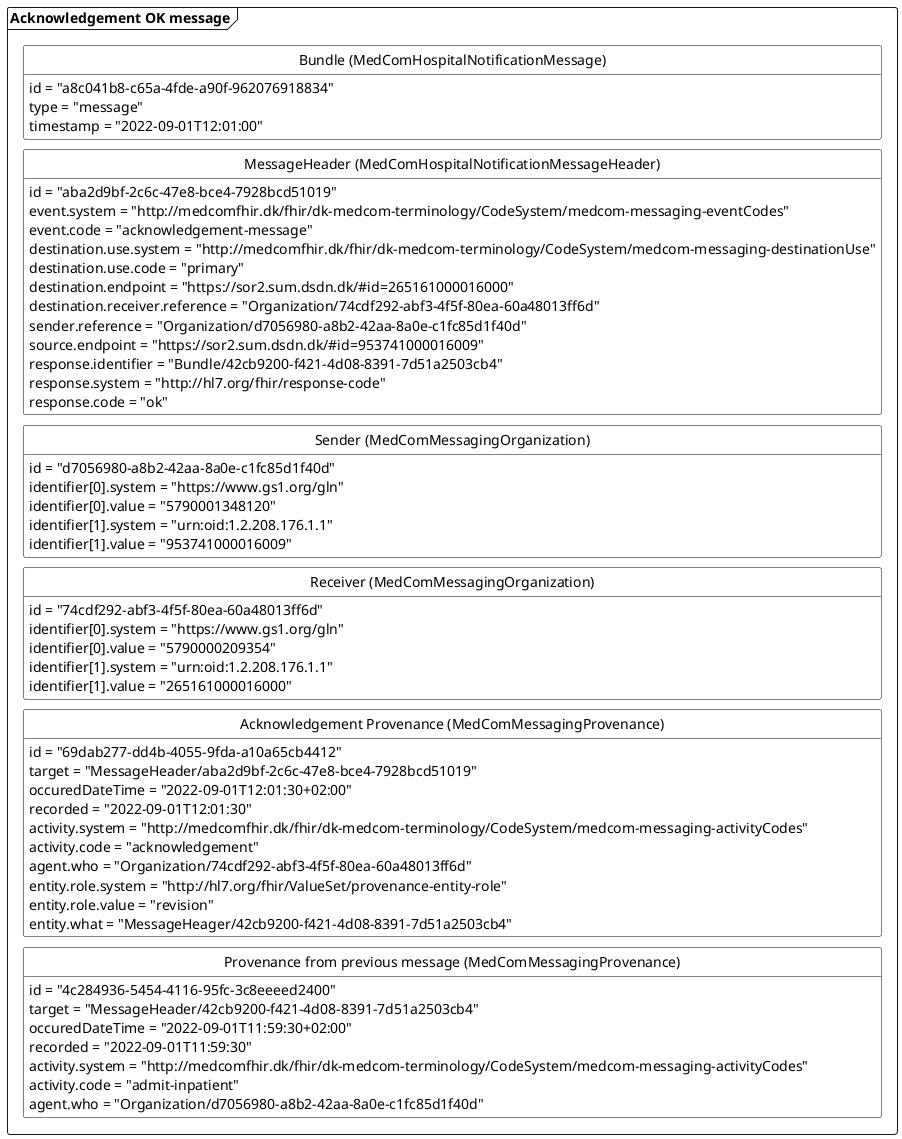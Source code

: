@startuml AcknowledgementOK

'layout
skinparam class {
    BackgroundColor White
    BorderColor Black
    ArrowColor Black
  }
hide circle
hide empty members
skinparam SameClassWidth true
skinparam Ranksep 10


package "Acknowledgement OK message" as ack <<Frame>>{
    class "Bundle (MedComHospitalNotificationMessage)" as ackB{
        id = "a8c041b8-c65a-4fde-a90f-962076918834"
        type = "message"
        timestamp = "2022-09-01T12:01:00"
    }
    class "MessageHeader (MedComHospitalNotificationMessageHeader)" as ackMH{
        id = "aba2d9bf-2c6c-47e8-bce4-7928bcd51019"
        event.system = "http://medcomfhir.dk/fhir/dk-medcom-terminology/CodeSystem/medcom-messaging-eventCodes"
        event.code = "acknowledgement-message"
        destination.use.system = "http://medcomfhir.dk/fhir/dk-medcom-terminology/CodeSystem/medcom-messaging-destinationUse"
        destination.use.code = "primary"
        destination.endpoint = "https://sor2.sum.dsdn.dk/#id=265161000016000"
        destination.receiver.reference = "Organization/74cdf292-abf3-4f5f-80ea-60a48013ff6d"
        sender.reference = "Organization/d7056980-a8b2-42aa-8a0e-c1fc85d1f40d"
        source.endpoint = "https://sor2.sum.dsdn.dk/#id=953741000016009"
        response.identifier = "Bundle/42cb9200-f421-4d08-8391-7d51a2503cb4"
        response.system = "http://hl7.org/fhir/response-code"
        response.code = "ok"
    }
    class "Sender (MedComMessagingOrganization)" as ackROrg{
        id = "d7056980-a8b2-42aa-8a0e-c1fc85d1f40d"
        identifier[0].system = "https://www.gs1.org/gln"
        identifier[0].value = "5790001348120"
        identifier[1].system = "urn:oid:1.2.208.176.1.1"
        identifier[1].value = "953741000016009"
    }
    class "Receiver (MedComMessagingOrganization)" as ackSOrg{
        id = "74cdf292-abf3-4f5f-80ea-60a48013ff6d"
        identifier[0].system = "https://www.gs1.org/gln"
        identifier[0].value = "5790000209354"
        identifier[1].system = "urn:oid:1.2.208.176.1.1"
        identifier[1].value = "265161000016000"
    }
    class "Acknowledgement Provenance (MedComMessagingProvenance)" as ackPRO{
        id = "69dab277-dd4b-4055-9fda-a10a65cb4412"
        target = "MessageHeader/aba2d9bf-2c6c-47e8-bce4-7928bcd51019"
        occuredDateTime = "2022-09-01T12:01:30+02:00"
        recorded = "2022-09-01T12:01:30"
        activity.system = "http://medcomfhir.dk/fhir/dk-medcom-terminology/CodeSystem/medcom-messaging-activityCodes"
        activity.code = "acknowledgement"
        agent.who = "Organization/74cdf292-abf3-4f5f-80ea-60a48013ff6d"
        entity.role.system = "http://hl7.org/fhir/ValueSet/provenance-entity-role"
        entity.role.value = "revision"
        entity.what = "MessageHeager/42cb9200-f421-4d08-8391-7d51a2503cb4"
    }
        class "Provenance from previous message (MedComMessagingProvenance)" as previuosPRO{
        id = "4c284936-5454-4116-95fc-3c8eeeed2400"
        target = "MessageHeader/42cb9200-f421-4d08-8391-7d51a2503cb4"
        occuredDateTime = "2022-09-01T11:59:30+02:00"
        recorded = "2022-09-01T11:59:30"
        activity.system = "http://medcomfhir.dk/fhir/dk-medcom-terminology/CodeSystem/medcom-messaging-activityCodes"
        activity.code = "admit-inpatient"
        agent.who = "Organization/d7056980-a8b2-42aa-8a0e-c1fc85d1f40d"
    }

ackB -[hidden]- ackMH
ackMH-[hidden]-ackROrg
ackROrg-[hidden]-ackSOrg
ackSOrg-[hidden]-ackPRO
ackPRO-[hidden]-previuosPRO
}


@enduml


